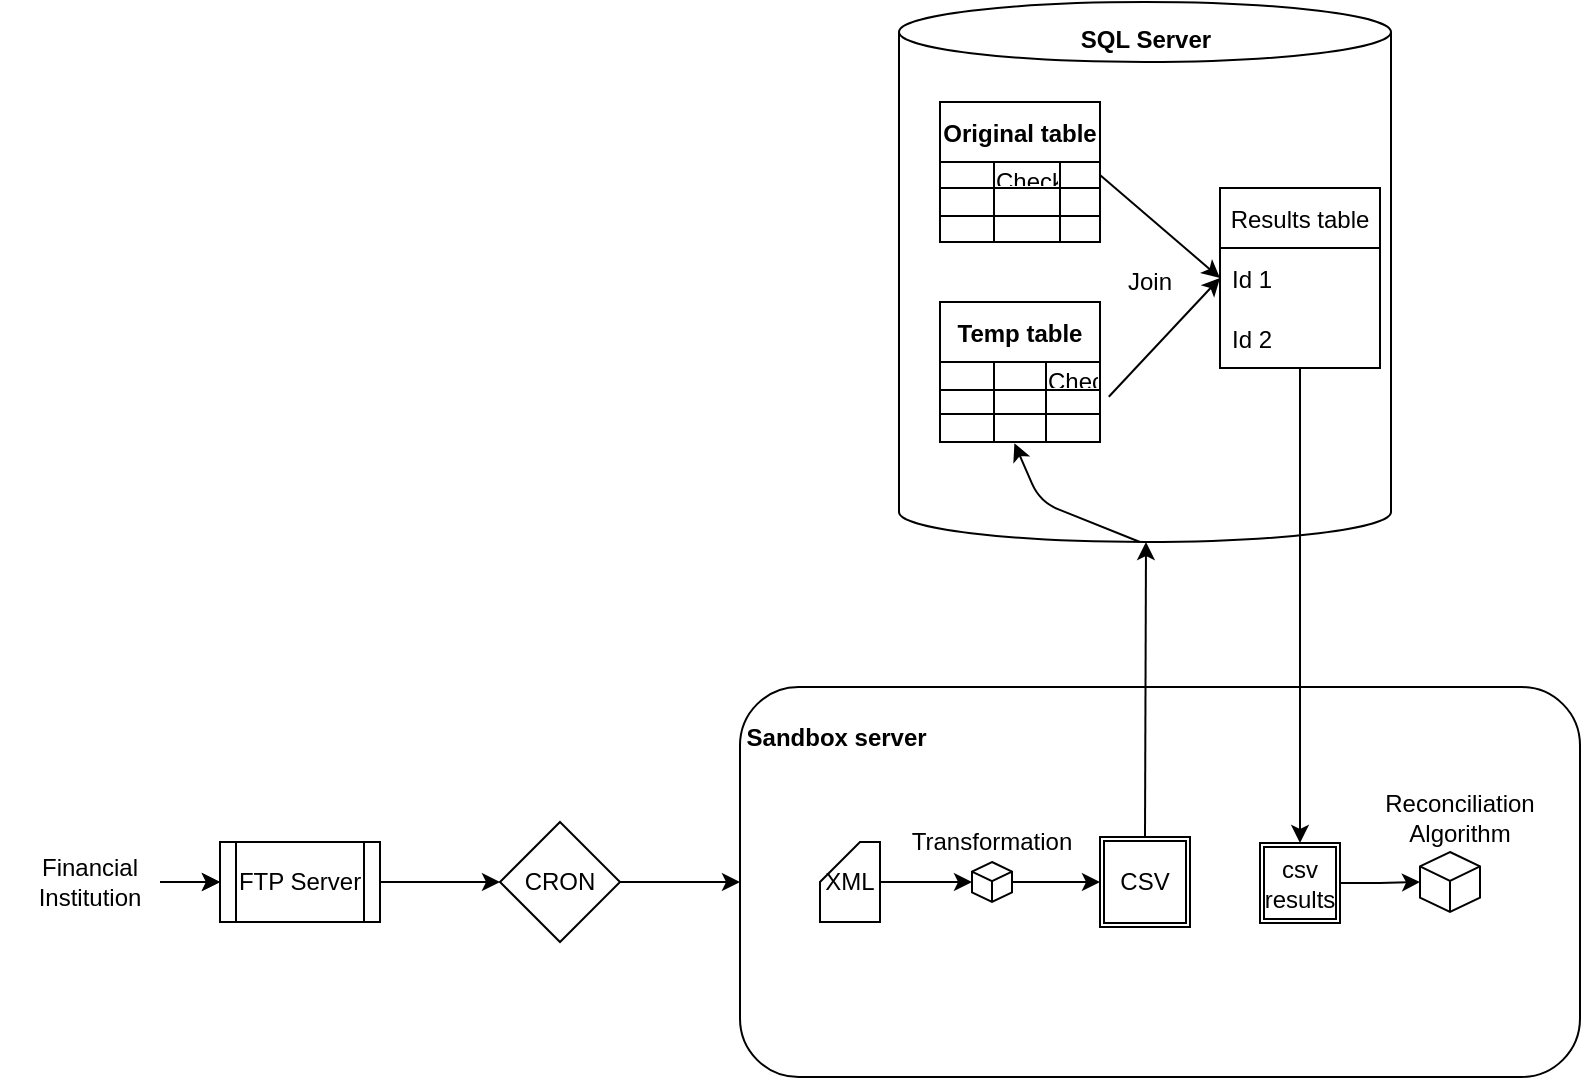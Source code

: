 <mxfile version="15.3.2" type="device" pages="3"><diagram id="Z31P4DlpxBAD50P54m2d" name="Page-1"><mxGraphModel dx="1826" dy="1844" grid="1" gridSize="10" guides="1" tooltips="1" connect="1" arrows="1" fold="1" page="1" pageScale="1" pageWidth="850" pageHeight="1100" math="0" shadow="0"><root><mxCell id="0"/><mxCell id="1" parent="0"/><mxCell id="SSGmIKc_7wpa1ecAcMgP-2" value="CRON" style="rhombus;whiteSpace=wrap;html=1;" vertex="1" parent="1"><mxGeometry x="300" y="230" width="60" height="60" as="geometry"/></mxCell><mxCell id="SSGmIKc_7wpa1ecAcMgP-3" value="" style="endArrow=classic;html=1;entryX=0;entryY=0.5;entryDx=0;entryDy=0;" edge="1" parent="1" target="SSGmIKc_7wpa1ecAcMgP-2"><mxGeometry width="50" height="50" relative="1" as="geometry"><mxPoint x="220" y="260" as="sourcePoint"/><mxPoint x="270" y="210" as="targetPoint"/></mxGeometry></mxCell><mxCell id="SSGmIKc_7wpa1ecAcMgP-6" value="" style="edgeStyle=orthogonalEdgeStyle;rounded=0;orthogonalLoop=1;jettySize=auto;html=1;" edge="1" parent="1"><mxGeometry relative="1" as="geometry"><mxPoint x="130" y="260" as="sourcePoint"/><mxPoint x="160" y="260" as="targetPoint"/></mxGeometry></mxCell><mxCell id="SSGmIKc_7wpa1ecAcMgP-11" value="" style="edgeStyle=orthogonalEdgeStyle;rounded=0;orthogonalLoop=1;jettySize=auto;html=1;" edge="1" parent="1" source="SSGmIKc_7wpa1ecAcMgP-8"><mxGeometry relative="1" as="geometry"><mxPoint x="160" y="260" as="targetPoint"/></mxGeometry></mxCell><mxCell id="SSGmIKc_7wpa1ecAcMgP-8" value="Financial Institution" style="text;html=1;strokeColor=none;fillColor=none;align=center;verticalAlign=middle;whiteSpace=wrap;rounded=0;" vertex="1" parent="1"><mxGeometry x="50" y="235" width="90" height="50" as="geometry"/></mxCell><mxCell id="SSGmIKc_7wpa1ecAcMgP-10" value="" style="endArrow=classic;html=1;exitX=1;exitY=0.5;exitDx=0;exitDy=0;" edge="1" parent="1" source="SSGmIKc_7wpa1ecAcMgP-2"><mxGeometry width="50" height="50" relative="1" as="geometry"><mxPoint x="400" y="280" as="sourcePoint"/><mxPoint x="420" y="260" as="targetPoint"/></mxGeometry></mxCell><mxCell id="SSGmIKc_7wpa1ecAcMgP-12" value="FTP Server" style="shape=process;whiteSpace=wrap;html=1;backgroundOutline=1;" vertex="1" parent="1"><mxGeometry x="160" y="240" width="80" height="40" as="geometry"/></mxCell><mxCell id="SSGmIKc_7wpa1ecAcMgP-13" value="&lt;b&gt;Sandbox server&amp;nbsp; &amp;nbsp; &amp;nbsp; &amp;nbsp; &amp;nbsp; &amp;nbsp; &amp;nbsp; &amp;nbsp; &amp;nbsp; &amp;nbsp; &amp;nbsp; &amp;nbsp; &amp;nbsp; &amp;nbsp; &amp;nbsp; &amp;nbsp; &amp;nbsp; &amp;nbsp; &amp;nbsp; &amp;nbsp; &amp;nbsp; &amp;nbsp; &amp;nbsp; &amp;nbsp; &amp;nbsp; &amp;nbsp; &amp;nbsp; &amp;nbsp; &amp;nbsp; &amp;nbsp; &amp;nbsp; &amp;nbsp; &amp;nbsp; &amp;nbsp; &amp;nbsp; &amp;nbsp; &amp;nbsp; &amp;nbsp; &amp;nbsp; &amp;nbsp; &amp;nbsp; &amp;nbsp; &amp;nbsp; &amp;nbsp; &amp;nbsp; &amp;nbsp; &amp;nbsp; &amp;nbsp; &amp;nbsp; &amp;nbsp; &amp;nbsp;&lt;br&gt;&lt;/b&gt;&lt;br&gt;&lt;br&gt;&lt;br&gt;&lt;br&gt;&lt;br&gt;&lt;br&gt;&lt;br&gt;&lt;br&gt;&lt;br&gt;" style="rounded=1;whiteSpace=wrap;html=1;" vertex="1" parent="1"><mxGeometry x="420" y="162.5" width="420" height="195" as="geometry"/></mxCell><mxCell id="SSGmIKc_7wpa1ecAcMgP-20" value="" style="edgeStyle=orthogonalEdgeStyle;rounded=0;orthogonalLoop=1;jettySize=auto;html=1;" edge="1" parent="1" source="SSGmIKc_7wpa1ecAcMgP-17" target="SSGmIKc_7wpa1ecAcMgP-19"><mxGeometry relative="1" as="geometry"/></mxCell><mxCell id="SSGmIKc_7wpa1ecAcMgP-17" value="XML" style="shape=card;whiteSpace=wrap;html=1;size=20;" vertex="1" parent="1"><mxGeometry x="460" y="240" width="30" height="40" as="geometry"/></mxCell><mxCell id="SSGmIKc_7wpa1ecAcMgP-24" value="" style="edgeStyle=orthogonalEdgeStyle;rounded=0;orthogonalLoop=1;jettySize=auto;html=1;" edge="1" parent="1" source="SSGmIKc_7wpa1ecAcMgP-19" target="SSGmIKc_7wpa1ecAcMgP-23"><mxGeometry relative="1" as="geometry"/></mxCell><mxCell id="SSGmIKc_7wpa1ecAcMgP-19" value="" style="html=1;whiteSpace=wrap;shape=isoCube2;backgroundOutline=1;isoAngle=15;" vertex="1" parent="1"><mxGeometry x="536" y="250" width="20" height="20" as="geometry"/></mxCell><mxCell id="SSGmIKc_7wpa1ecAcMgP-23" value="CSV" style="shape=ext;double=1;whiteSpace=wrap;html=1;aspect=fixed;" vertex="1" parent="1"><mxGeometry x="600" y="237.5" width="45" height="45" as="geometry"/></mxCell><mxCell id="SSGmIKc_7wpa1ecAcMgP-25" value="&lt;b&gt;SQL Server&lt;br&gt;&lt;/b&gt;&lt;br&gt;&lt;br&gt;&lt;br&gt;&lt;br&gt;&lt;br&gt;&lt;br&gt;&lt;br&gt;&lt;br&gt;&lt;br&gt;&lt;br&gt;&lt;br&gt;&lt;br&gt;&lt;br&gt;&lt;br&gt;&lt;br&gt;&lt;br&gt;&lt;br&gt;&lt;br&gt;" style="shape=cylinder3;whiteSpace=wrap;html=1;boundedLbl=1;backgroundOutline=1;size=15;" vertex="1" parent="1"><mxGeometry x="499.5" y="-180" width="246" height="270" as="geometry"/></mxCell><mxCell id="SSGmIKc_7wpa1ecAcMgP-27" value="" style="endArrow=classic;html=1;exitX=0.5;exitY=0;exitDx=0;exitDy=0;" edge="1" parent="1" source="SSGmIKc_7wpa1ecAcMgP-23"><mxGeometry width="50" height="50" relative="1" as="geometry"><mxPoint x="600" y="140" as="sourcePoint"/><mxPoint x="623" y="90" as="targetPoint"/></mxGeometry></mxCell><mxCell id="SSGmIKc_7wpa1ecAcMgP-28" value="Original table" style="shape=table;startSize=30;container=1;collapsible=0;childLayout=tableLayout;fontStyle=1;align=center;pointerEvents=1;" vertex="1" parent="1"><mxGeometry x="520" y="-130" width="80" height="70" as="geometry"/></mxCell><mxCell id="SSGmIKc_7wpa1ecAcMgP-29" value="" style="shape=partialRectangle;html=1;whiteSpace=wrap;collapsible=0;dropTarget=0;pointerEvents=0;fillColor=none;top=0;left=0;bottom=0;right=0;points=[[0,0.5],[1,0.5]];portConstraint=eastwest;" vertex="1" parent="SSGmIKc_7wpa1ecAcMgP-28"><mxGeometry y="30" width="80" height="13" as="geometry"/></mxCell><mxCell id="SSGmIKc_7wpa1ecAcMgP-30" value="" style="shape=partialRectangle;html=1;whiteSpace=wrap;connectable=0;fillColor=none;top=0;left=0;bottom=0;right=0;overflow=hidden;pointerEvents=1;" vertex="1" parent="SSGmIKc_7wpa1ecAcMgP-29"><mxGeometry width="27" height="13" as="geometry"><mxRectangle width="27" height="13" as="alternateBounds"/></mxGeometry></mxCell><mxCell id="SSGmIKc_7wpa1ecAcMgP-31" value="Checksum" style="shape=partialRectangle;html=1;whiteSpace=wrap;connectable=0;fillColor=none;top=0;left=0;bottom=0;right=0;overflow=hidden;pointerEvents=1;" vertex="1" parent="SSGmIKc_7wpa1ecAcMgP-29"><mxGeometry x="27" width="33" height="13" as="geometry"><mxRectangle width="33" height="13" as="alternateBounds"/></mxGeometry></mxCell><mxCell id="SSGmIKc_7wpa1ecAcMgP-32" value="&#10;&#10;&lt;span style=&quot;color: rgb(0, 0, 0); font-family: helvetica; font-size: 12px; font-style: normal; font-weight: 400; letter-spacing: normal; text-align: center; text-indent: 0px; text-transform: none; word-spacing: 0px; background-color: rgb(248, 249, 250); display: inline; float: none;&quot;&gt;Checksum&lt;/span&gt;&#10;&#10;" style="shape=partialRectangle;html=1;whiteSpace=wrap;connectable=0;fillColor=none;top=0;left=0;bottom=0;right=0;overflow=hidden;pointerEvents=1;" vertex="1" parent="SSGmIKc_7wpa1ecAcMgP-29"><mxGeometry x="60" width="20" height="13" as="geometry"><mxRectangle width="20" height="13" as="alternateBounds"/></mxGeometry></mxCell><mxCell id="SSGmIKc_7wpa1ecAcMgP-33" value="" style="shape=partialRectangle;html=1;whiteSpace=wrap;collapsible=0;dropTarget=0;pointerEvents=0;fillColor=none;top=0;left=0;bottom=0;right=0;points=[[0,0.5],[1,0.5]];portConstraint=eastwest;" vertex="1" parent="SSGmIKc_7wpa1ecAcMgP-28"><mxGeometry y="43" width="80" height="14" as="geometry"/></mxCell><mxCell id="SSGmIKc_7wpa1ecAcMgP-34" value="" style="shape=partialRectangle;html=1;whiteSpace=wrap;connectable=0;fillColor=none;top=0;left=0;bottom=0;right=0;overflow=hidden;pointerEvents=1;" vertex="1" parent="SSGmIKc_7wpa1ecAcMgP-33"><mxGeometry width="27" height="14" as="geometry"><mxRectangle width="27" height="14" as="alternateBounds"/></mxGeometry></mxCell><mxCell id="SSGmIKc_7wpa1ecAcMgP-35" value="" style="shape=partialRectangle;html=1;whiteSpace=wrap;connectable=0;fillColor=none;top=0;left=0;bottom=0;right=0;overflow=hidden;pointerEvents=1;" vertex="1" parent="SSGmIKc_7wpa1ecAcMgP-33"><mxGeometry x="27" width="33" height="14" as="geometry"><mxRectangle width="33" height="14" as="alternateBounds"/></mxGeometry></mxCell><mxCell id="SSGmIKc_7wpa1ecAcMgP-36" value="" style="shape=partialRectangle;html=1;whiteSpace=wrap;connectable=0;fillColor=none;top=0;left=0;bottom=0;right=0;overflow=hidden;pointerEvents=1;" vertex="1" parent="SSGmIKc_7wpa1ecAcMgP-33"><mxGeometry x="60" width="20" height="14" as="geometry"><mxRectangle width="20" height="14" as="alternateBounds"/></mxGeometry></mxCell><mxCell id="SSGmIKc_7wpa1ecAcMgP-37" value="" style="shape=partialRectangle;html=1;whiteSpace=wrap;collapsible=0;dropTarget=0;pointerEvents=0;fillColor=none;top=0;left=0;bottom=0;right=0;points=[[0,0.5],[1,0.5]];portConstraint=eastwest;" vertex="1" parent="SSGmIKc_7wpa1ecAcMgP-28"><mxGeometry y="57" width="80" height="13" as="geometry"/></mxCell><mxCell id="SSGmIKc_7wpa1ecAcMgP-38" value="" style="shape=partialRectangle;html=1;whiteSpace=wrap;connectable=0;fillColor=none;top=0;left=0;bottom=0;right=0;overflow=hidden;pointerEvents=1;" vertex="1" parent="SSGmIKc_7wpa1ecAcMgP-37"><mxGeometry width="27" height="13" as="geometry"><mxRectangle width="27" height="13" as="alternateBounds"/></mxGeometry></mxCell><mxCell id="SSGmIKc_7wpa1ecAcMgP-39" value="" style="shape=partialRectangle;html=1;whiteSpace=wrap;connectable=0;fillColor=none;top=0;left=0;bottom=0;right=0;overflow=hidden;pointerEvents=1;" vertex="1" parent="SSGmIKc_7wpa1ecAcMgP-37"><mxGeometry x="27" width="33" height="13" as="geometry"><mxRectangle width="33" height="13" as="alternateBounds"/></mxGeometry></mxCell><mxCell id="SSGmIKc_7wpa1ecAcMgP-40" value="" style="shape=partialRectangle;html=1;whiteSpace=wrap;connectable=0;fillColor=none;top=0;left=0;bottom=0;right=0;overflow=hidden;pointerEvents=1;" vertex="1" parent="SSGmIKc_7wpa1ecAcMgP-37"><mxGeometry x="60" width="20" height="13" as="geometry"><mxRectangle width="20" height="13" as="alternateBounds"/></mxGeometry></mxCell><mxCell id="SSGmIKc_7wpa1ecAcMgP-41" value="Temp table" style="shape=table;startSize=30;container=1;collapsible=0;childLayout=tableLayout;fontStyle=1;align=center;pointerEvents=1;" vertex="1" parent="1"><mxGeometry x="520" y="-30" width="80" height="70" as="geometry"/></mxCell><mxCell id="SSGmIKc_7wpa1ecAcMgP-42" value="" style="shape=partialRectangle;html=1;whiteSpace=wrap;collapsible=0;dropTarget=0;pointerEvents=0;fillColor=none;top=0;left=0;bottom=0;right=0;points=[[0,0.5],[1,0.5]];portConstraint=eastwest;" vertex="1" parent="SSGmIKc_7wpa1ecAcMgP-41"><mxGeometry y="30" width="80" height="14" as="geometry"/></mxCell><mxCell id="SSGmIKc_7wpa1ecAcMgP-43" value="" style="shape=partialRectangle;html=1;whiteSpace=wrap;connectable=0;fillColor=none;top=0;left=0;bottom=0;right=0;overflow=hidden;pointerEvents=1;" vertex="1" parent="SSGmIKc_7wpa1ecAcMgP-42"><mxGeometry width="27" height="14" as="geometry"><mxRectangle width="27" height="14" as="alternateBounds"/></mxGeometry></mxCell><mxCell id="SSGmIKc_7wpa1ecAcMgP-44" value="" style="shape=partialRectangle;html=1;whiteSpace=wrap;connectable=0;fillColor=none;top=0;left=0;bottom=0;right=0;overflow=hidden;pointerEvents=1;" vertex="1" parent="SSGmIKc_7wpa1ecAcMgP-42"><mxGeometry x="27" width="26" height="14" as="geometry"><mxRectangle width="26" height="14" as="alternateBounds"/></mxGeometry></mxCell><mxCell id="SSGmIKc_7wpa1ecAcMgP-45" value="&lt;span&gt;Checksum&lt;/span&gt;" style="shape=partialRectangle;html=1;whiteSpace=wrap;connectable=0;fillColor=none;top=0;left=0;bottom=0;right=0;overflow=hidden;pointerEvents=1;" vertex="1" parent="SSGmIKc_7wpa1ecAcMgP-42"><mxGeometry x="53" width="27" height="14" as="geometry"><mxRectangle width="27" height="14" as="alternateBounds"/></mxGeometry></mxCell><mxCell id="SSGmIKc_7wpa1ecAcMgP-46" value="" style="shape=partialRectangle;html=1;whiteSpace=wrap;collapsible=0;dropTarget=0;pointerEvents=0;fillColor=none;top=0;left=0;bottom=0;right=0;points=[[0,0.5],[1,0.5]];portConstraint=eastwest;" vertex="1" parent="SSGmIKc_7wpa1ecAcMgP-41"><mxGeometry y="44" width="80" height="12" as="geometry"/></mxCell><mxCell id="SSGmIKc_7wpa1ecAcMgP-47" value="" style="shape=partialRectangle;html=1;whiteSpace=wrap;connectable=0;fillColor=none;top=0;left=0;bottom=0;right=0;overflow=hidden;pointerEvents=1;" vertex="1" parent="SSGmIKc_7wpa1ecAcMgP-46"><mxGeometry width="27" height="12" as="geometry"><mxRectangle width="27" height="12" as="alternateBounds"/></mxGeometry></mxCell><mxCell id="SSGmIKc_7wpa1ecAcMgP-48" value="" style="shape=partialRectangle;html=1;whiteSpace=wrap;connectable=0;fillColor=none;top=0;left=0;bottom=0;right=0;overflow=hidden;pointerEvents=1;" vertex="1" parent="SSGmIKc_7wpa1ecAcMgP-46"><mxGeometry x="27" width="26" height="12" as="geometry"><mxRectangle width="26" height="12" as="alternateBounds"/></mxGeometry></mxCell><mxCell id="SSGmIKc_7wpa1ecAcMgP-49" value="" style="shape=partialRectangle;html=1;whiteSpace=wrap;connectable=0;fillColor=none;top=0;left=0;bottom=0;right=0;overflow=hidden;pointerEvents=1;" vertex="1" parent="SSGmIKc_7wpa1ecAcMgP-46"><mxGeometry x="53" width="27" height="12" as="geometry"><mxRectangle width="27" height="12" as="alternateBounds"/></mxGeometry></mxCell><mxCell id="SSGmIKc_7wpa1ecAcMgP-50" value="" style="shape=partialRectangle;html=1;whiteSpace=wrap;collapsible=0;dropTarget=0;pointerEvents=0;fillColor=none;top=0;left=0;bottom=0;right=0;points=[[0,0.5],[1,0.5]];portConstraint=eastwest;" vertex="1" parent="SSGmIKc_7wpa1ecAcMgP-41"><mxGeometry y="56" width="80" height="14" as="geometry"/></mxCell><mxCell id="SSGmIKc_7wpa1ecAcMgP-51" value="" style="shape=partialRectangle;html=1;whiteSpace=wrap;connectable=0;fillColor=none;top=0;left=0;bottom=0;right=0;overflow=hidden;pointerEvents=1;" vertex="1" parent="SSGmIKc_7wpa1ecAcMgP-50"><mxGeometry width="27" height="14" as="geometry"><mxRectangle width="27" height="14" as="alternateBounds"/></mxGeometry></mxCell><mxCell id="SSGmIKc_7wpa1ecAcMgP-52" value="" style="shape=partialRectangle;html=1;whiteSpace=wrap;connectable=0;fillColor=none;top=0;left=0;bottom=0;right=0;overflow=hidden;pointerEvents=1;" vertex="1" parent="SSGmIKc_7wpa1ecAcMgP-50"><mxGeometry x="27" width="26" height="14" as="geometry"><mxRectangle width="26" height="14" as="alternateBounds"/></mxGeometry></mxCell><mxCell id="SSGmIKc_7wpa1ecAcMgP-53" value="" style="shape=partialRectangle;html=1;whiteSpace=wrap;connectable=0;fillColor=none;top=0;left=0;bottom=0;right=0;overflow=hidden;pointerEvents=1;" vertex="1" parent="SSGmIKc_7wpa1ecAcMgP-50"><mxGeometry x="53" width="27" height="14" as="geometry"><mxRectangle width="27" height="14" as="alternateBounds"/></mxGeometry></mxCell><mxCell id="SSGmIKc_7wpa1ecAcMgP-54" value="" style="endArrow=classic;html=1;entryX=0.465;entryY=1.043;entryDx=0;entryDy=0;entryPerimeter=0;" edge="1" parent="1" target="SSGmIKc_7wpa1ecAcMgP-50"><mxGeometry width="50" height="50" relative="1" as="geometry"><mxPoint x="620" y="90" as="sourcePoint"/><mxPoint x="600" y="30" as="targetPoint"/><Array as="points"><mxPoint x="570" y="70"/></Array></mxGeometry></mxCell><mxCell id="SSGmIKc_7wpa1ecAcMgP-55" value="Results table" style="swimlane;fontStyle=0;childLayout=stackLayout;horizontal=1;startSize=30;horizontalStack=0;resizeParent=1;resizeParentMax=0;resizeLast=0;collapsible=1;marginBottom=0;" vertex="1" parent="1"><mxGeometry x="660" y="-87" width="80" height="90" as="geometry"/></mxCell><mxCell id="SSGmIKc_7wpa1ecAcMgP-56" value="Id 1" style="text;strokeColor=none;fillColor=none;align=left;verticalAlign=middle;spacingLeft=4;spacingRight=4;overflow=hidden;points=[[0,0.5],[1,0.5]];portConstraint=eastwest;rotatable=0;" vertex="1" parent="SSGmIKc_7wpa1ecAcMgP-55"><mxGeometry y="30" width="80" height="30" as="geometry"/></mxCell><mxCell id="SSGmIKc_7wpa1ecAcMgP-57" value="Id 2" style="text;strokeColor=none;fillColor=none;align=left;verticalAlign=middle;spacingLeft=4;spacingRight=4;overflow=hidden;points=[[0,0.5],[1,0.5]];portConstraint=eastwest;rotatable=0;" vertex="1" parent="SSGmIKc_7wpa1ecAcMgP-55"><mxGeometry y="60" width="80" height="30" as="geometry"/></mxCell><mxCell id="SSGmIKc_7wpa1ecAcMgP-59" value="" style="endArrow=classic;html=1;exitX=1;exitY=0.5;exitDx=0;exitDy=0;entryX=0;entryY=0.5;entryDx=0;entryDy=0;" edge="1" parent="1" source="SSGmIKc_7wpa1ecAcMgP-29" target="SSGmIKc_7wpa1ecAcMgP-56"><mxGeometry width="50" height="50" relative="1" as="geometry"><mxPoint x="590" y="-60" as="sourcePoint"/><mxPoint x="640" y="-110" as="targetPoint"/></mxGeometry></mxCell><mxCell id="SSGmIKc_7wpa1ecAcMgP-60" value="" style="endArrow=classic;html=1;exitX=1.055;exitY=1.243;exitDx=0;exitDy=0;exitPerimeter=0;entryX=0;entryY=0.5;entryDx=0;entryDy=0;" edge="1" parent="1" source="SSGmIKc_7wpa1ecAcMgP-42" target="SSGmIKc_7wpa1ecAcMgP-56"><mxGeometry width="50" height="50" relative="1" as="geometry"><mxPoint x="610" y="30" as="sourcePoint"/><mxPoint x="660" y="-20" as="targetPoint"/></mxGeometry></mxCell><mxCell id="SSGmIKc_7wpa1ecAcMgP-61" value="Join" style="text;html=1;strokeColor=none;fillColor=none;align=center;verticalAlign=middle;whiteSpace=wrap;rounded=0;" vertex="1" parent="1"><mxGeometry x="605" y="-50" width="40" height="20" as="geometry"/></mxCell><mxCell id="SSGmIKc_7wpa1ecAcMgP-62" value="" style="endArrow=classic;html=1;entryX=0.5;entryY=0;entryDx=0;entryDy=0;exitX=0.5;exitY=1;exitDx=0;exitDy=0;" edge="1" parent="1" source="SSGmIKc_7wpa1ecAcMgP-55" target="SSGmIKc_7wpa1ecAcMgP-63"><mxGeometry width="50" height="50" relative="1" as="geometry"><mxPoint x="710" as="sourcePoint"/><mxPoint x="720" y="270" as="targetPoint"/></mxGeometry></mxCell><mxCell id="SSGmIKc_7wpa1ecAcMgP-66" value="" style="edgeStyle=orthogonalEdgeStyle;rounded=0;orthogonalLoop=1;jettySize=auto;html=1;" edge="1" parent="1" source="SSGmIKc_7wpa1ecAcMgP-63" target="SSGmIKc_7wpa1ecAcMgP-65"><mxGeometry relative="1" as="geometry"/></mxCell><mxCell id="SSGmIKc_7wpa1ecAcMgP-63" value="csv results" style="shape=ext;double=1;whiteSpace=wrap;html=1;aspect=fixed;" vertex="1" parent="1"><mxGeometry x="680" y="240.5" width="40" height="40" as="geometry"/></mxCell><mxCell id="SSGmIKc_7wpa1ecAcMgP-64" value="Transformation" style="text;html=1;strokeColor=none;fillColor=none;align=center;verticalAlign=middle;whiteSpace=wrap;rounded=0;" vertex="1" parent="1"><mxGeometry x="526" y="230" width="40" height="20" as="geometry"/></mxCell><mxCell id="SSGmIKc_7wpa1ecAcMgP-65" value="" style="html=1;whiteSpace=wrap;shape=isoCube2;backgroundOutline=1;isoAngle=15;" vertex="1" parent="1"><mxGeometry x="760" y="245" width="30" height="30" as="geometry"/></mxCell><mxCell id="SSGmIKc_7wpa1ecAcMgP-67" value="Reconciliation Algorithm" style="text;html=1;strokeColor=none;fillColor=none;align=center;verticalAlign=middle;whiteSpace=wrap;rounded=0;" vertex="1" parent="1"><mxGeometry x="760" y="218" width="40" height="20" as="geometry"/></mxCell></root></mxGraphModel></diagram><diagram id="1X4IRRA4fHMW311iFcIN" name="Page-2"><mxGraphModel dx="1826" dy="1927" grid="1" gridSize="10" guides="1" tooltips="1" connect="1" arrows="1" fold="1" page="1" pageScale="1" pageWidth="850" pageHeight="1100" math="0" shadow="0"><root><mxCell id="nhs4KiJxDmFN3AU8bmGX-0"/><mxCell id="nhs4KiJxDmFN3AU8bmGX-1" parent="nhs4KiJxDmFN3AU8bmGX-0"/><mxCell id="nhs4KiJxDmFN3AU8bmGX-2" value="CRON" style="rhombus;whiteSpace=wrap;html=1;" vertex="1" parent="nhs4KiJxDmFN3AU8bmGX-1"><mxGeometry x="440" y="160.5" width="60" height="60" as="geometry"/></mxCell><mxCell id="nhs4KiJxDmFN3AU8bmGX-3" value="" style="endArrow=classic;html=1;entryX=0;entryY=0.5;entryDx=0;entryDy=0;" edge="1" parent="nhs4KiJxDmFN3AU8bmGX-1" target="nhs4KiJxDmFN3AU8bmGX-2"><mxGeometry width="50" height="50" relative="1" as="geometry"><mxPoint x="360.0" y="190.5" as="sourcePoint"/><mxPoint x="410" y="140.5" as="targetPoint"/></mxGeometry></mxCell><mxCell id="nhs4KiJxDmFN3AU8bmGX-4" value="" style="edgeStyle=orthogonalEdgeStyle;rounded=0;orthogonalLoop=1;jettySize=auto;html=1;" edge="1" parent="nhs4KiJxDmFN3AU8bmGX-1"><mxGeometry relative="1" as="geometry"><mxPoint x="270.0" y="190.5" as="sourcePoint"/><mxPoint x="300.0" y="190.5" as="targetPoint"/></mxGeometry></mxCell><mxCell id="nhs4KiJxDmFN3AU8bmGX-5" value="" style="edgeStyle=orthogonalEdgeStyle;rounded=0;orthogonalLoop=1;jettySize=auto;html=1;" edge="1" parent="nhs4KiJxDmFN3AU8bmGX-1" source="nhs4KiJxDmFN3AU8bmGX-6"><mxGeometry relative="1" as="geometry"><mxPoint x="300.0" y="190.5" as="targetPoint"/></mxGeometry></mxCell><mxCell id="nhs4KiJxDmFN3AU8bmGX-6" value="Financial Institution" style="text;html=1;strokeColor=none;fillColor=none;align=center;verticalAlign=middle;whiteSpace=wrap;rounded=0;" vertex="1" parent="nhs4KiJxDmFN3AU8bmGX-1"><mxGeometry x="190" y="165.5" width="90" height="50" as="geometry"/></mxCell><mxCell id="nhs4KiJxDmFN3AU8bmGX-7" value="" style="endArrow=classic;html=1;exitX=1;exitY=0.5;exitDx=0;exitDy=0;" edge="1" parent="nhs4KiJxDmFN3AU8bmGX-1" source="nhs4KiJxDmFN3AU8bmGX-2"><mxGeometry width="50" height="50" relative="1" as="geometry"><mxPoint x="540" y="210.5" as="sourcePoint"/><mxPoint x="560" y="190.5" as="targetPoint"/></mxGeometry></mxCell><mxCell id="nhs4KiJxDmFN3AU8bmGX-8" value="FTP Server" style="shape=process;whiteSpace=wrap;html=1;backgroundOutline=1;" vertex="1" parent="nhs4KiJxDmFN3AU8bmGX-1"><mxGeometry x="300" y="170.5" width="80" height="40" as="geometry"/></mxCell><mxCell id="N_jKCO5lf0Zq6Qo7wAn7-30" value="" style="edgeStyle=orthogonalEdgeStyle;rounded=0;orthogonalLoop=1;jettySize=auto;html=1;" edge="1" parent="nhs4KiJxDmFN3AU8bmGX-1" source="nhs4KiJxDmFN3AU8bmGX-9" target="nhs4KiJxDmFN3AU8bmGX-15"><mxGeometry relative="1" as="geometry"/></mxCell><mxCell id="nhs4KiJxDmFN3AU8bmGX-9" value="&lt;b&gt;Sandbox server&amp;nbsp; &amp;nbsp; &amp;nbsp; &amp;nbsp; &amp;nbsp; &amp;nbsp; &amp;nbsp; &amp;nbsp; &amp;nbsp; &amp;nbsp; &amp;nbsp; &amp;nbsp; &amp;nbsp; &amp;nbsp; &amp;nbsp; &amp;nbsp; &amp;nbsp; &amp;nbsp; &amp;nbsp; &amp;nbsp; &amp;nbsp; &amp;nbsp; &amp;nbsp; &amp;nbsp; &amp;nbsp; &amp;nbsp; &amp;nbsp; &amp;nbsp; &amp;nbsp; &amp;nbsp; &amp;nbsp; &amp;nbsp; &amp;nbsp; &amp;nbsp; &amp;nbsp; &amp;nbsp; &amp;nbsp; &amp;nbsp; &amp;nbsp; &amp;nbsp; &amp;nbsp; &amp;nbsp; &amp;nbsp; &amp;nbsp; &amp;nbsp; &amp;nbsp; &amp;nbsp; &amp;nbsp; &amp;nbsp; &amp;nbsp; &amp;nbsp;&lt;br&gt;&lt;/b&gt;&lt;br&gt;&lt;br&gt;&lt;br&gt;&lt;br&gt;&lt;br&gt;&lt;br&gt;&lt;br&gt;&lt;br&gt;&lt;br&gt;" style="rounded=1;whiteSpace=wrap;html=1;" vertex="1" parent="nhs4KiJxDmFN3AU8bmGX-1"><mxGeometry x="560" y="93" width="650" height="177" as="geometry"/></mxCell><mxCell id="nhs4KiJxDmFN3AU8bmGX-10" value="" style="edgeStyle=orthogonalEdgeStyle;rounded=0;orthogonalLoop=1;jettySize=auto;html=1;" edge="1" parent="nhs4KiJxDmFN3AU8bmGX-1" source="nhs4KiJxDmFN3AU8bmGX-11" target="nhs4KiJxDmFN3AU8bmGX-13"><mxGeometry relative="1" as="geometry"/></mxCell><mxCell id="nhs4KiJxDmFN3AU8bmGX-11" value="XML" style="shape=card;whiteSpace=wrap;html=1;size=20;" vertex="1" parent="nhs4KiJxDmFN3AU8bmGX-1"><mxGeometry x="600" y="170.5" width="30" height="40" as="geometry"/></mxCell><mxCell id="nhs4KiJxDmFN3AU8bmGX-12" value="" style="edgeStyle=orthogonalEdgeStyle;rounded=0;orthogonalLoop=1;jettySize=auto;html=1;" edge="1" parent="nhs4KiJxDmFN3AU8bmGX-1" source="nhs4KiJxDmFN3AU8bmGX-13" target="nhs4KiJxDmFN3AU8bmGX-14"><mxGeometry relative="1" as="geometry"/></mxCell><mxCell id="nhs4KiJxDmFN3AU8bmGX-13" value="" style="html=1;whiteSpace=wrap;shape=isoCube2;backgroundOutline=1;isoAngle=15;" vertex="1" parent="nhs4KiJxDmFN3AU8bmGX-1"><mxGeometry x="676" y="180.5" width="20" height="20" as="geometry"/></mxCell><mxCell id="nhs4KiJxDmFN3AU8bmGX-14" value="CSV" style="shape=ext;double=1;whiteSpace=wrap;html=1;aspect=fixed;" vertex="1" parent="nhs4KiJxDmFN3AU8bmGX-1"><mxGeometry x="740" y="168" width="45" height="45" as="geometry"/></mxCell><mxCell id="nhs4KiJxDmFN3AU8bmGX-15" value="&lt;b&gt;SQL Server&lt;br&gt;&lt;/b&gt;&lt;br&gt;&lt;br&gt;&lt;br&gt;&lt;br&gt;&lt;br&gt;&lt;br&gt;&lt;br&gt;&lt;br&gt;&lt;br&gt;&lt;br&gt;&lt;br&gt;&lt;br&gt;&lt;br&gt;&lt;br&gt;&lt;br&gt;&lt;br&gt;&lt;br&gt;&lt;br&gt;" style="shape=cylinder3;whiteSpace=wrap;html=1;boundedLbl=1;backgroundOutline=1;size=15;" vertex="1" parent="nhs4KiJxDmFN3AU8bmGX-1"><mxGeometry x="1240" y="73" width="161" height="197" as="geometry"/></mxCell><mxCell id="nhs4KiJxDmFN3AU8bmGX-51" value="" style="edgeStyle=orthogonalEdgeStyle;rounded=0;orthogonalLoop=1;jettySize=auto;html=1;" edge="1" parent="nhs4KiJxDmFN3AU8bmGX-1" source="nhs4KiJxDmFN3AU8bmGX-52" target="nhs4KiJxDmFN3AU8bmGX-54"><mxGeometry relative="1" as="geometry"/></mxCell><mxCell id="nhs4KiJxDmFN3AU8bmGX-52" value="csv results" style="shape=ext;double=1;whiteSpace=wrap;html=1;aspect=fixed;" vertex="1" parent="nhs4KiJxDmFN3AU8bmGX-1"><mxGeometry x="980" y="161.5" width="40" height="40" as="geometry"/></mxCell><mxCell id="nhs4KiJxDmFN3AU8bmGX-53" value="Transformation" style="text;html=1;strokeColor=none;fillColor=none;align=center;verticalAlign=middle;whiteSpace=wrap;rounded=0;" vertex="1" parent="nhs4KiJxDmFN3AU8bmGX-1"><mxGeometry x="666" y="160.5" width="40" height="20" as="geometry"/></mxCell><mxCell id="nhs4KiJxDmFN3AU8bmGX-54" value="" style="html=1;whiteSpace=wrap;shape=isoCube2;backgroundOutline=1;isoAngle=15;" vertex="1" parent="nhs4KiJxDmFN3AU8bmGX-1"><mxGeometry x="1090" y="166.5" width="30" height="30" as="geometry"/></mxCell><mxCell id="nhs4KiJxDmFN3AU8bmGX-55" value="Reconciliation Algorithm" style="text;html=1;strokeColor=none;fillColor=none;align=center;verticalAlign=middle;whiteSpace=wrap;rounded=0;" vertex="1" parent="nhs4KiJxDmFN3AU8bmGX-1"><mxGeometry x="1085" y="141.5" width="40" height="20" as="geometry"/></mxCell><mxCell id="nhs4KiJxDmFN3AU8bmGX-57" value="&lt;b&gt;Spark Cluster&lt;br&gt;&lt;br&gt;&lt;br&gt;&lt;br&gt;&lt;br&gt;&lt;br&gt;&lt;br&gt;&lt;/b&gt;&lt;span style=&quot;color: rgba(0 , 0 , 0 , 0) ; font-family: monospace ; font-size: 0px&quot;&gt;%3CmxGraphModel%3E%3Croot%3E%3CmxCell%20id%3D%220%22%2F%3E%3CmxCell%20id%3D%221%22%20parent%3D%220%22%2F%3E%3CmxCell%20id%3D%222%22%20value%3D%22Original%20table%22%20style%3D%22shape%3Dtable%3BstartSize%3D30%3Bcontainer%3D1%3Bcollapsible%3D0%3BchildLayout%3DtableLayout%3BfontStyle%3D1%3Balign%3Dcenter%3BpointerEvents%3D1%3B%22%20vertex%3D%221%22%20parent%3D%221%22%3E%3CmxGeometry%20x%3D%22320.5%22%20y%3D%22-180%22%20width%3D%2280%22%20height%3D%2270%22%20as%3D%22geometry%22%2F%3E%3C%2FmxCell%3E%3CmxCell%20id%3D%223%22%20value%3D%22%22%20style%3D%22shape%3DpartialRectangle%3Bhtml%3D1%3BwhiteSpace%3Dwrap%3Bcollapsible%3D0%3BdropTarget%3D0%3BpointerEvents%3D0%3BfillColor%3Dnone%3Btop%3D0%3Bleft%3D0%3Bbottom%3D0%3Bright%3D0%3Bpoints%3D%5B%5B0%2C0.5%5D%2C%5B1%2C0.5%5D%5D%3BportConstraint%3Deastwest%3B%22%20vertex%3D%221%22%20parent%3D%222%22%3E%3CmxGeometry%20y%3D%2230%22%20width%3D%2280%22%20height%3D%2213%22%20as%3D%22geometry%22%2F%3E%3C%2FmxCell%3E%3CmxCell%20id%3D%224%22%20value%3D%22%22%20style%3D%22shape%3DpartialRectangle%3Bhtml%3D1%3BwhiteSpace%3Dwrap%3Bconnectable%3D0%3BfillColor%3Dnone%3Btop%3D0%3Bleft%3D0%3Bbottom%3D0%3Bright%3D0%3Boverflow%3Dhidden%3BpointerEvents%3D1%3B%22%20vertex%3D%221%22%20parent%3D%223%22%3E%3CmxGeometry%20width%3D%2227%22%20height%3D%2213%22%20as%3D%22geometry%22%3E%3CmxRectangle%20width%3D%2227%22%20height%3D%2213%22%20as%3D%22alternateBounds%22%2F%3E%3C%2FmxGeometry%3E%3C%2FmxCell%3E%3CmxCell%20id%3D%225%22%20value%3D%22Checksum%22%20style%3D%22shape%3DpartialRectangle%3Bhtml%3D1%3BwhiteSpace%3Dwrap%3Bconnectable%3D0%3BfillColor%3Dnone%3Btop%3D0%3Bleft%3D0%3Bbottom%3D0%3Bright%3D0%3Boverflow%3Dhidden%3BpointerEvents%3D1%3B%22%20vertex%3D%221%22%20parent%3D%223%22%3E%3CmxGeometry%20x%3D%2227%22%20width%3D%2233%22%20height%3D%2213%22%20as%3D%22geometry%22%3E%3CmxRectangle%20width%3D%2233%22%20height%3D%2213%22%20as%3D%22alternateBounds%22%2F%3E%3C%2FmxGeometry%3E%3C%2FmxCell%3E%3CmxCell%20id%3D%226%22%20value%3D%22%26%2310%3B%26%2310%3B%26lt%3Bspan%20style%3D%26quot%3Bcolor%3A%20rgb(0%2C%200%2C%200)%3B%20font-family%3A%20helvetica%3B%20font-size%3A%2012px%3B%20font-style%3A%20normal%3B%20font-weight%3A%20400%3B%20letter-spacing%3A%20normal%3B%20text-align%3A%20center%3B%20text-indent%3A%200px%3B%20text-transform%3A%20none%3B%20word-spacing%3A%200px%3B%20background-color%3A%20rgb(248%2C%20249%2C%20250)%3B%20display%3A%20inline%3B%20float%3A%20none%3B%26quot%3B%26gt%3BChecksum%26lt%3B%2Fspan%26gt%3B%26%2310%3B%26%2310%3B%22%20style%3D%22shape%3DpartialRectangle%3Bhtml%3D1%3BwhiteSpace%3Dwrap%3Bconnectable%3D0%3BfillColor%3Dnone%3Btop%3D0%3Bleft%3D0%3Bbottom%3D0%3Bright%3D0%3Boverflow%3Dhidden%3BpointerEvents%3D1%3B%22%20vertex%3D%221%22%20parent%3D%223%22%3E%3CmxGeometry%20x%3D%2260%22%20width%3D%2220%22%20height%3D%2213%22%20as%3D%22geometry%22%3E%3CmxRectangle%20width%3D%2220%22%20height%3D%2213%22%20as%3D%22alternateBounds%22%2F%3E%3C%2FmxGeometry%3E%3C%2FmxCell%3E%3CmxCell%20id%3D%227%22%20value%3D%22%22%20style%3D%22shape%3DpartialRectangle%3Bhtml%3D1%3BwhiteSpace%3Dwrap%3Bcollapsible%3D0%3BdropTarget%3D0%3BpointerEvents%3D0%3BfillColor%3Dnone%3Btop%3D0%3Bleft%3D0%3Bbottom%3D0%3Bright%3D0%3Bpoints%3D%5B%5B0%2C0.5%5D%2C%5B1%2C0.5%5D%5D%3BportConstraint%3Deastwest%3B%22%20vertex%3D%221%22%20parent%3D%222%22%3E%3CmxGeometry%20y%3D%2243%22%20width%3D%2280%22%20height%3D%2214%22%20as%3D%22geometry%22%2F%3E%3C%2FmxCell%3E%3CmxCell%20id%3D%228%22%20value%3D%22%22%20style%3D%22shape%3DpartialRectangle%3Bhtml%3D1%3BwhiteSpace%3Dwrap%3Bconnectable%3D0%3BfillColor%3Dnone%3Btop%3D0%3Bleft%3D0%3Bbottom%3D0%3Bright%3D0%3Boverflow%3Dhidden%3BpointerEvents%3D1%3B%22%20vertex%3D%221%22%20parent%3D%227%22%3E%3CmxGeometry%20width%3D%2227%22%20height%3D%2214%22%20as%3D%22geometry%22%3E%3CmxRectangle%20width%3D%2227%22%20height%3D%2214%22%20as%3D%22alternateBounds%22%2F%3E%3C%2FmxGeometry%3E%3C%2FmxCell%3E%3CmxCell%20id%3D%229%22%20value%3D%22%22%20style%3D%22shape%3DpartialRectangle%3Bhtml%3D1%3BwhiteSpace%3Dwrap%3Bconnectable%3D0%3BfillColor%3Dnone%3Btop%3D0%3Bleft%3D0%3Bbottom%3D0%3Bright%3D0%3Boverflow%3Dhidden%3BpointerEvents%3D1%3B%22%20vertex%3D%221%22%20parent%3D%227%22%3E%3CmxGeometry%20x%3D%2227%22%20width%3D%2233%22%20height%3D%2214%22%20as%3D%22geometry%22%3E%3CmxRectangle%20width%3D%2233%22%20height%3D%2214%22%20as%3D%22alternateBounds%22%2F%3E%3C%2FmxGeometry%3E%3C%2FmxCell%3E%3CmxCell%20id%3D%2210%22%20value%3D%22%22%20style%3D%22shape%3DpartialRectangle%3Bhtml%3D1%3BwhiteSpace%3Dwrap%3Bconnectable%3D0%3BfillColor%3Dnone%3Btop%3D0%3Bleft%3D0%3Bbottom%3D0%3Bright%3D0%3Boverflow%3Dhidden%3BpointerEvents%3D1%3B%22%20vertex%3D%221%22%20parent%3D%227%22%3E%3CmxGeometry%20x%3D%2260%22%20width%3D%2220%22%20height%3D%2214%22%20as%3D%22geometry%22%3E%3CmxRectangle%20width%3D%2220%22%20height%3D%2214%22%20as%3D%22alternateBounds%22%2F%3E%3C%2FmxGeometry%3E%3C%2FmxCell%3E%3CmxCell%20id%3D%2211%22%20value%3D%22%22%20style%3D%22shape%3DpartialRectangle%3Bhtml%3D1%3BwhiteSpace%3Dwrap%3Bcollapsible%3D0%3BdropTarget%3D0%3BpointerEvents%3D0%3BfillColor%3Dnone%3Btop%3D0%3Bleft%3D0%3Bbottom%3D0%3Bright%3D0%3Bpoints%3D%5B%5B0%2C0.5%5D%2C%5B1%2C0.5%5D%5D%3BportConstraint%3Deastwest%3B%22%20vertex%3D%221%22%20parent%3D%222%22%3E%3CmxGeometry%20y%3D%2257%22%20width%3D%2280%22%20height%3D%2213%22%20as%3D%22geometry%22%2F%3E%3C%2FmxCell%3E%3CmxCell%20id%3D%2212%22%20value%3D%22%22%20style%3D%22shape%3DpartialRectangle%3Bhtml%3D1%3BwhiteSpace%3Dwrap%3Bconnectable%3D0%3BfillColor%3Dnone%3Btop%3D0%3Bleft%3D0%3Bbottom%3D0%3Bright%3D0%3Boverflow%3Dhidden%3BpointerEvents%3D1%3B%22%20vertex%3D%221%22%20parent%3D%2211%22%3E%3CmxGeometry%20width%3D%2227%22%20height%3D%2213%22%20as%3D%22geometry%22%3E%3CmxRectangle%20width%3D%2227%22%20height%3D%2213%22%20as%3D%22alternateBounds%22%2F%3E%3C%2FmxGeometry%3E%3C%2FmxCell%3E%3CmxCell%20id%3D%2213%22%20value%3D%22%22%20style%3D%22shape%3DpartialRectangle%3Bhtml%3D1%3BwhiteSpace%3Dwrap%3Bconnectable%3D0%3BfillColor%3Dnone%3Btop%3D0%3Bleft%3D0%3Bbottom%3D0%3Bright%3D0%3Boverflow%3Dhidden%3BpointerEvents%3D1%3B%22%20vertex%3D%221%22%20parent%3D%2211%22%3E%3CmxGeometry%20x%3D%2227%22%20width%3D%2233%22%20height%3D%2213%22%20as%3D%22geometry%22%3E%3CmxRectangle%20width%3D%2233%22%20height%3D%2213%22%20as%3D%22alternateBounds%22%2F%3E%3C%2FmxGeometry%3E%3C%2FmxCell%3E%3CmxCell%20id%3D%2214%22%20value%3D%22%22%20style%3D%22shape%3DpartialRectangle%3Bhtml%3D1%3BwhiteSpace%3Dwrap%3Bconnectable%3D0%3BfillColor%3Dnone%3Btop%3D0%3Bleft%3D0%3Bbottom%3D0%3Bright%3D0%3Boverflow%3Dhidden%3BpointerEvents%3D1%3B%22%20vertex%3D%221%22%20parent%3D%2211%22%3E%3CmxGeometry%20x%3D%2260%22%20width%3D%2220%22%20height%3D%2213%22%20as%3D%22geometry%22%3E%3CmxRectangle%20width%3D%2220%22%20height%3D%2213%22%20as%3D%22alternateBounds%22%2F%3E%3C%2FmxGeometry%3E%3C%2FmxCell%3E%3CmxCell%20id%3D%2215%22%20value%3D%22Temp%20table%22%20style%3D%22shape%3Dtable%3BstartSize%3D30%3Bcontainer%3D1%3Bcollapsible%3D0%3BchildLayout%3DtableLayout%3BfontStyle%3D1%3Balign%3Dcenter%3BpointerEvents%3D1%3B%22%20vertex%3D%221%22%20parent%3D%221%22%3E%3CmxGeometry%20x%3D%22320.5%22%20y%3D%22-80%22%20width%3D%2280%22%20height%3D%2270%22%20as%3D%22geometry%22%2F%3E%3C%2FmxCell%3E%3CmxCell%20id%3D%2216%22%20value%3D%22%22%20style%3D%22shape%3DpartialRectangle%3Bhtml%3D1%3BwhiteSpace%3Dwrap%3Bcollapsible%3D0%3BdropTarget%3D0%3BpointerEvents%3D0%3BfillColor%3Dnone%3Btop%3D0%3Bleft%3D0%3Bbottom%3D0%3Bright%3D0%3Bpoints%3D%5B%5B0%2C0.5%5D%2C%5B1%2C0.5%5D%5D%3BportConstraint%3Deastwest%3B%22%20vertex%3D%221%22%20parent%3D%2215%22%3E%3CmxGeometry%20y%3D%2230%22%20width%3D%2280%22%20height%3D%2214%22%20as%3D%22geometry%22%2F%3E%3C%2FmxCell%3E%3CmxCell%20id%3D%2217%22%20value%3D%22%22%20style%3D%22shape%3DpartialRectangle%3Bhtml%3D1%3BwhiteSpace%3Dwrap%3Bconnectable%3D0%3BfillColor%3Dnone%3Btop%3D0%3Bleft%3D0%3Bbottom%3D0%3Bright%3D0%3Boverflow%3Dhidden%3BpointerEvents%3D1%3B%22%20vertex%3D%221%22%20parent%3D%2216%22%3E%3CmxGeometry%20width%3D%2227%22%20height%3D%2214%22%20as%3D%22geometry%22%3E%3CmxRectangle%20width%3D%2227%22%20height%3D%2214%22%20as%3D%22alternateBounds%22%2F%3E%3C%2FmxGeometry%3E%3C%2FmxCell%3E%3CmxCell%20id%3D%2218%22%20value%3D%22%22%20style%3D%22shape%3DpartialRectangle%3Bhtml%3D1%3BwhiteSpace%3Dwrap%3Bconnectable%3D0%3BfillColor%3Dnone%3Btop%3D0%3Bleft%3D0%3Bbottom%3D0%3Bright%3D0%3Boverflow%3Dhidden%3BpointerEvents%3D1%3B%22%20vertex%3D%221%22%20parent%3D%2216%22%3E%3CmxGeometry%20x%3D%2227%22%20width%3D%2226%22%20height%3D%2214%22%20as%3D%22geometry%22%3E%3CmxRectangle%20width%3D%2226%22%20height%3D%2214%22%20as%3D%22alternateBounds%22%2F%3E%3C%2FmxGeometry%3E%3C%2FmxCell%3E%3CmxCell%20id%3D%2219%22%20value%3D%22%26lt%3Bspan%26gt%3BChecksum%26lt%3B%2Fspan%26gt%3B%22%20style%3D%22shape%3DpartialRectangle%3Bhtml%3D1%3BwhiteSpace%3Dwrap%3Bconnectable%3D0%3BfillColor%3Dnone%3Btop%3D0%3Bleft%3D0%3Bbottom%3D0%3Bright%3D0%3Boverflow%3Dhidden%3BpointerEvents%3D1%3B%22%20vertex%3D%221%22%20parent%3D%2216%22%3E%3CmxGeometry%20x%3D%2253%22%20width%3D%2227%22%20height%3D%2214%22%20as%3D%22geometry%22%3E%3CmxRectangle%20width%3D%2227%22%20height%3D%2214%22%20as%3D%22alternateBounds%22%2F%3E%3C%2FmxGeometry%3E%3C%2FmxCell%3E%3CmxCell%20id%3D%2220%22%20value%3D%22%22%20style%3D%22shape%3DpartialRectangle%3Bhtml%3D1%3BwhiteSpace%3Dwrap%3Bcollapsible%3D0%3BdropTarget%3D0%3BpointerEvents%3D0%3BfillColor%3Dnone%3Btop%3D0%3Bleft%3D0%3Bbottom%3D0%3Bright%3D0%3Bpoints%3D%5B%5B0%2C0.5%5D%2C%5B1%2C0.5%5D%5D%3BportConstraint%3Deastwest%3B%22%20vertex%3D%221%22%20parent%3D%2215%22%3E%3CmxGeometry%20y%3D%2244%22%20width%3D%2280%22%20height%3D%2212%22%20as%3D%22geometry%22%2F%3E%3C%2FmxCell%3E%3CmxCell%20id%3D%2221%22%20value%3D%22%22%20style%3D%22shape%3DpartialRectangle%3Bhtml%3D1%3BwhiteSpace%3Dwrap%3Bconnectable%3D0%3BfillColor%3Dnone%3Btop%3D0%3Bleft%3D0%3Bbottom%3D0%3Bright%3D0%3Boverflow%3Dhidden%3BpointerEvents%3D1%3B%22%20vertex%3D%221%22%20parent%3D%2220%22%3E%3CmxGeometry%20width%3D%2227%22%20height%3D%2212%22%20as%3D%22geometry%22%3E%3CmxRectangle%20width%3D%2227%22%20height%3D%2212%22%20as%3D%22alternateBounds%22%2F%3E%3C%2FmxGeometry%3E%3C%2FmxCell%3E%3CmxCell%20id%3D%2222%22%20value%3D%22%22%20style%3D%22shape%3DpartialRectangle%3Bhtml%3D1%3BwhiteSpace%3Dwrap%3Bconnectable%3D0%3BfillColor%3Dnone%3Btop%3D0%3Bleft%3D0%3Bbottom%3D0%3Bright%3D0%3Boverflow%3Dhidden%3BpointerEvents%3D1%3B%22%20vertex%3D%221%22%20parent%3D%2220%22%3E%3CmxGeometry%20x%3D%2227%22%20width%3D%2226%22%20height%3D%2212%22%20as%3D%22geometry%22%3E%3CmxRectangle%20width%3D%2226%22%20height%3D%2212%22%20as%3D%22alternateBounds%22%2F%3E%3C%2FmxGeometry%3E%3C%2FmxCell%3E%3CmxCell%20id%3D%2223%22%20value%3D%22%22%20style%3D%22shape%3DpartialRectangle%3Bhtml%3D1%3BwhiteSpace%3Dwrap%3Bconnectable%3D0%3BfillColor%3Dnone%3Btop%3D0%3Bleft%3D0%3Bbottom%3D0%3Bright%3D0%3Boverflow%3Dhidden%3BpointerEvents%3D1%3B%22%20vertex%3D%221%22%20parent%3D%2220%22%3E%3CmxGeometry%20x%3D%2253%22%20width%3D%2227%22%20height%3D%2212%22%20as%3D%22geometry%22%3E%3CmxRectangle%20width%3D%2227%22%20height%3D%2212%22%20as%3D%22alternateBounds%22%2F%3E%3C%2FmxGeometry%3E%3C%2FmxCell%3E%3CmxCell%20id%3D%2224%22%20value%3D%22%22%20style%3D%22shape%3DpartialRectangle%3Bhtml%3D1%3BwhiteSpace%3Dwrap%3Bcollapsible%3D0%3BdropTarget%3D0%3BpointerEvents%3D0%3BfillColor%3Dnone%3Btop%3D0%3Bleft%3D0%3Bbottom%3D0%3Bright%3D0%3Bpoints%3D%5B%5B0%2C0.5%5D%2C%5B1%2C0.5%5D%5D%3BportConstraint%3Deastwest%3B%22%20vertex%3D%221%22%20parent%3D%2215%22%3E%3CmxGeometry%20y%3D%2256%22%20width%3D%2280%22%20height%3D%2214%22%20as%3D%22geometry%22%2F%3E%3C%2FmxCell%3E%3CmxCell%20id%3D%2225%22%20value%3D%22%22%20style%3D%22shape%3DpartialRectangle%3Bhtml%3D1%3BwhiteSpace%3Dwrap%3Bconnectable%3D0%3BfillColor%3Dnone%3Btop%3D0%3Bleft%3D0%3Bbottom%3D0%3Bright%3D0%3Boverflow%3Dhidden%3BpointerEvents%3D1%3B%22%20vertex%3D%221%22%20parent%3D%2224%22%3E%3CmxGeometry%20width%3D%2227%22%20height%3D%2214%22%20as%3D%22geometry%22%3E%3CmxRectangle%20width%3D%2227%22%20height%3D%2214%22%20as%3D%22alternateBounds%22%2F%3E%3C%2FmxGeometry%3E%3C%2FmxCell%3E%3CmxCell%20id%3D%2226%22%20value%3D%22%22%20style%3D%22shape%3DpartialRectangle%3Bhtml%3D1%3BwhiteSpace%3Dwrap%3Bconnectable%3D0%3BfillColor%3Dnone%3Btop%3D0%3Bleft%3D0%3Bbottom%3D0%3Bright%3D0%3Boverflow%3Dhidden%3BpointerEvents%3D1%3B%22%20vertex%3D%221%22%20parent%3D%2224%22%3E%3CmxGeometry%20x%3D%2227%22%20width%3D%2226%22%20height%3D%2214%22%20as%3D%22geometry%22%3E%3CmxRectangle%20width%3D%2226%22%20height%3D%2214%22%20as%3D%22alternateBounds%22%2F%3E%3C%2FmxGeometry%3E%3C%2FmxCell%3E%3CmxCell%20id%3D%2227%22%20value%3D%22%22%20style%3D%22shape%3DpartialRectangle%3Bhtml%3D1%3BwhiteSpace%3Dwrap%3Bconnectable%3D0%3BfillColor%3Dnone%3Btop%3D0%3Bleft%3D0%3Bbottom%3D0%3Bright%3D0%3Boverflow%3Dhidden%3BpointerEvents%3D1%3B%22%20vertex%3D%221%22%20parent%3D%2224%22%3E%3CmxGeometry%20x%3D%2253%22%20width%3D%2227%22%20height%3D%2214%22%20as%3D%22geometry%22%3E%3CmxRectangle%20width%3D%2227%22%20height%3D%2214%22%20as%3D%22alternateBounds%22%2F%3E%3C%2FmxGeometry%3E%3C%2FmxCell%3E%3CmxCell%20id%3D%2228%22%20value%3D%22%22%20style%3D%22endArrow%3Dclassic%3Bhtml%3D1%3BentryX%3D0.465%3BentryY%3D1.043%3BentryDx%3D0%3BentryDy%3D0%3BentryPerimeter%3D0%3B%22%20edge%3D%221%22%20target%3D%2224%22%20parent%3D%221%22%3E%3CmxGeometry%20width%3D%2250%22%20height%3D%2250%22%20relative%3D%221%22%20as%3D%22geometry%22%3E%3CmxPoint%20x%3D%22420.5%22%20y%3D%2240%22%20as%3D%22sourcePoint%22%2F%3E%3CmxPoint%20x%3D%22400.5%22%20y%3D%22-20%22%20as%3D%22targetPoint%22%2F%3E%3CArray%20as%3D%22points%22%3E%3CmxPoint%20x%3D%22370.5%22%20y%3D%2220%22%2F%3E%3C%2FArray%3E%3C%2FmxGeometry%3E%3C%2FmxCell%3E%3C%2Froot%3E%3C%2FmxGraphModel%3E&lt;/span&gt;&lt;b&gt;&lt;br&gt;&lt;br&gt;&lt;/b&gt;" style="ellipse;shape=cloud;whiteSpace=wrap;html=1;" vertex="1" parent="nhs4KiJxDmFN3AU8bmGX-1"><mxGeometry x="490" y="-190" width="1040" height="220" as="geometry"/></mxCell><mxCell id="nhs4KiJxDmFN3AU8bmGX-58" value="Original table" style="shape=table;startSize=30;container=1;collapsible=0;childLayout=tableLayout;fontStyle=1;align=center;pointerEvents=1;" vertex="1" parent="nhs4KiJxDmFN3AU8bmGX-1"><mxGeometry x="1280.5" y="-115" width="80" height="70" as="geometry"/></mxCell><mxCell id="nhs4KiJxDmFN3AU8bmGX-59" value="" style="shape=partialRectangle;html=1;whiteSpace=wrap;collapsible=0;dropTarget=0;pointerEvents=0;fillColor=none;top=0;left=0;bottom=0;right=0;points=[[0,0.5],[1,0.5]];portConstraint=eastwest;" vertex="1" parent="nhs4KiJxDmFN3AU8bmGX-58"><mxGeometry y="30" width="80" height="13" as="geometry"/></mxCell><mxCell id="nhs4KiJxDmFN3AU8bmGX-60" value="" style="shape=partialRectangle;html=1;whiteSpace=wrap;connectable=0;fillColor=none;top=0;left=0;bottom=0;right=0;overflow=hidden;pointerEvents=1;" vertex="1" parent="nhs4KiJxDmFN3AU8bmGX-59"><mxGeometry width="27" height="13" as="geometry"><mxRectangle width="27" height="13" as="alternateBounds"/></mxGeometry></mxCell><mxCell id="nhs4KiJxDmFN3AU8bmGX-61" value="Checksum" style="shape=partialRectangle;html=1;whiteSpace=wrap;connectable=0;fillColor=none;top=0;left=0;bottom=0;right=0;overflow=hidden;pointerEvents=1;" vertex="1" parent="nhs4KiJxDmFN3AU8bmGX-59"><mxGeometry x="27" width="33" height="13" as="geometry"><mxRectangle width="33" height="13" as="alternateBounds"/></mxGeometry></mxCell><mxCell id="nhs4KiJxDmFN3AU8bmGX-62" value="&#10;&#10;&lt;span style=&quot;color: rgb(0, 0, 0); font-family: helvetica; font-size: 12px; font-style: normal; font-weight: 400; letter-spacing: normal; text-align: center; text-indent: 0px; text-transform: none; word-spacing: 0px; background-color: rgb(248, 249, 250); display: inline; float: none;&quot;&gt;Checksum&lt;/span&gt;&#10;&#10;" style="shape=partialRectangle;html=1;whiteSpace=wrap;connectable=0;fillColor=none;top=0;left=0;bottom=0;right=0;overflow=hidden;pointerEvents=1;" vertex="1" parent="nhs4KiJxDmFN3AU8bmGX-59"><mxGeometry x="60" width="20" height="13" as="geometry"><mxRectangle width="20" height="13" as="alternateBounds"/></mxGeometry></mxCell><mxCell id="nhs4KiJxDmFN3AU8bmGX-63" value="" style="shape=partialRectangle;html=1;whiteSpace=wrap;collapsible=0;dropTarget=0;pointerEvents=0;fillColor=none;top=0;left=0;bottom=0;right=0;points=[[0,0.5],[1,0.5]];portConstraint=eastwest;" vertex="1" parent="nhs4KiJxDmFN3AU8bmGX-58"><mxGeometry y="43" width="80" height="14" as="geometry"/></mxCell><mxCell id="nhs4KiJxDmFN3AU8bmGX-64" value="" style="shape=partialRectangle;html=1;whiteSpace=wrap;connectable=0;fillColor=none;top=0;left=0;bottom=0;right=0;overflow=hidden;pointerEvents=1;" vertex="1" parent="nhs4KiJxDmFN3AU8bmGX-63"><mxGeometry width="27" height="14" as="geometry"><mxRectangle width="27" height="14" as="alternateBounds"/></mxGeometry></mxCell><mxCell id="nhs4KiJxDmFN3AU8bmGX-65" value="" style="shape=partialRectangle;html=1;whiteSpace=wrap;connectable=0;fillColor=none;top=0;left=0;bottom=0;right=0;overflow=hidden;pointerEvents=1;" vertex="1" parent="nhs4KiJxDmFN3AU8bmGX-63"><mxGeometry x="27" width="33" height="14" as="geometry"><mxRectangle width="33" height="14" as="alternateBounds"/></mxGeometry></mxCell><mxCell id="nhs4KiJxDmFN3AU8bmGX-66" value="" style="shape=partialRectangle;html=1;whiteSpace=wrap;connectable=0;fillColor=none;top=0;left=0;bottom=0;right=0;overflow=hidden;pointerEvents=1;" vertex="1" parent="nhs4KiJxDmFN3AU8bmGX-63"><mxGeometry x="60" width="20" height="14" as="geometry"><mxRectangle width="20" height="14" as="alternateBounds"/></mxGeometry></mxCell><mxCell id="nhs4KiJxDmFN3AU8bmGX-67" value="" style="shape=partialRectangle;html=1;whiteSpace=wrap;collapsible=0;dropTarget=0;pointerEvents=0;fillColor=none;top=0;left=0;bottom=0;right=0;points=[[0,0.5],[1,0.5]];portConstraint=eastwest;" vertex="1" parent="nhs4KiJxDmFN3AU8bmGX-58"><mxGeometry y="57" width="80" height="13" as="geometry"/></mxCell><mxCell id="nhs4KiJxDmFN3AU8bmGX-68" value="" style="shape=partialRectangle;html=1;whiteSpace=wrap;connectable=0;fillColor=none;top=0;left=0;bottom=0;right=0;overflow=hidden;pointerEvents=1;" vertex="1" parent="nhs4KiJxDmFN3AU8bmGX-67"><mxGeometry width="27" height="13" as="geometry"><mxRectangle width="27" height="13" as="alternateBounds"/></mxGeometry></mxCell><mxCell id="nhs4KiJxDmFN3AU8bmGX-69" value="" style="shape=partialRectangle;html=1;whiteSpace=wrap;connectable=0;fillColor=none;top=0;left=0;bottom=0;right=0;overflow=hidden;pointerEvents=1;" vertex="1" parent="nhs4KiJxDmFN3AU8bmGX-67"><mxGeometry x="27" width="33" height="13" as="geometry"><mxRectangle width="33" height="13" as="alternateBounds"/></mxGeometry></mxCell><mxCell id="nhs4KiJxDmFN3AU8bmGX-70" value="" style="shape=partialRectangle;html=1;whiteSpace=wrap;connectable=0;fillColor=none;top=0;left=0;bottom=0;right=0;overflow=hidden;pointerEvents=1;" vertex="1" parent="nhs4KiJxDmFN3AU8bmGX-67"><mxGeometry x="60" width="20" height="13" as="geometry"><mxRectangle width="20" height="13" as="alternateBounds"/></mxGeometry></mxCell><mxCell id="nhs4KiJxDmFN3AU8bmGX-71" value="Temp table" style="shape=table;startSize=30;container=1;collapsible=0;childLayout=tableLayout;fontStyle=1;align=center;pointerEvents=1;" vertex="1" parent="nhs4KiJxDmFN3AU8bmGX-1"><mxGeometry x="722.5" y="-110" width="80" height="70" as="geometry"/></mxCell><mxCell id="nhs4KiJxDmFN3AU8bmGX-72" value="" style="shape=partialRectangle;html=1;whiteSpace=wrap;collapsible=0;dropTarget=0;pointerEvents=0;fillColor=none;top=0;left=0;bottom=0;right=0;points=[[0,0.5],[1,0.5]];portConstraint=eastwest;" vertex="1" parent="nhs4KiJxDmFN3AU8bmGX-71"><mxGeometry y="30" width="80" height="14" as="geometry"/></mxCell><mxCell id="nhs4KiJxDmFN3AU8bmGX-73" value="" style="shape=partialRectangle;html=1;whiteSpace=wrap;connectable=0;fillColor=none;top=0;left=0;bottom=0;right=0;overflow=hidden;pointerEvents=1;" vertex="1" parent="nhs4KiJxDmFN3AU8bmGX-72"><mxGeometry width="27" height="14" as="geometry"><mxRectangle width="27" height="14" as="alternateBounds"/></mxGeometry></mxCell><mxCell id="nhs4KiJxDmFN3AU8bmGX-74" value="" style="shape=partialRectangle;html=1;whiteSpace=wrap;connectable=0;fillColor=none;top=0;left=0;bottom=0;right=0;overflow=hidden;pointerEvents=1;" vertex="1" parent="nhs4KiJxDmFN3AU8bmGX-72"><mxGeometry x="27" width="26" height="14" as="geometry"><mxRectangle width="26" height="14" as="alternateBounds"/></mxGeometry></mxCell><mxCell id="nhs4KiJxDmFN3AU8bmGX-75" value="&lt;span&gt;Checksum&lt;/span&gt;" style="shape=partialRectangle;html=1;whiteSpace=wrap;connectable=0;fillColor=none;top=0;left=0;bottom=0;right=0;overflow=hidden;pointerEvents=1;" vertex="1" parent="nhs4KiJxDmFN3AU8bmGX-72"><mxGeometry x="53" width="27" height="14" as="geometry"><mxRectangle width="27" height="14" as="alternateBounds"/></mxGeometry></mxCell><mxCell id="nhs4KiJxDmFN3AU8bmGX-76" value="" style="shape=partialRectangle;html=1;whiteSpace=wrap;collapsible=0;dropTarget=0;pointerEvents=0;fillColor=none;top=0;left=0;bottom=0;right=0;points=[[0,0.5],[1,0.5]];portConstraint=eastwest;" vertex="1" parent="nhs4KiJxDmFN3AU8bmGX-71"><mxGeometry y="44" width="80" height="12" as="geometry"/></mxCell><mxCell id="nhs4KiJxDmFN3AU8bmGX-77" value="" style="shape=partialRectangle;html=1;whiteSpace=wrap;connectable=0;fillColor=none;top=0;left=0;bottom=0;right=0;overflow=hidden;pointerEvents=1;" vertex="1" parent="nhs4KiJxDmFN3AU8bmGX-76"><mxGeometry width="27" height="12" as="geometry"><mxRectangle width="27" height="12" as="alternateBounds"/></mxGeometry></mxCell><mxCell id="nhs4KiJxDmFN3AU8bmGX-78" value="" style="shape=partialRectangle;html=1;whiteSpace=wrap;connectable=0;fillColor=none;top=0;left=0;bottom=0;right=0;overflow=hidden;pointerEvents=1;" vertex="1" parent="nhs4KiJxDmFN3AU8bmGX-76"><mxGeometry x="27" width="26" height="12" as="geometry"><mxRectangle width="26" height="12" as="alternateBounds"/></mxGeometry></mxCell><mxCell id="nhs4KiJxDmFN3AU8bmGX-79" value="" style="shape=partialRectangle;html=1;whiteSpace=wrap;connectable=0;fillColor=none;top=0;left=0;bottom=0;right=0;overflow=hidden;pointerEvents=1;" vertex="1" parent="nhs4KiJxDmFN3AU8bmGX-76"><mxGeometry x="53" width="27" height="12" as="geometry"><mxRectangle width="27" height="12" as="alternateBounds"/></mxGeometry></mxCell><mxCell id="nhs4KiJxDmFN3AU8bmGX-80" value="" style="shape=partialRectangle;html=1;whiteSpace=wrap;collapsible=0;dropTarget=0;pointerEvents=0;fillColor=none;top=0;left=0;bottom=0;right=0;points=[[0,0.5],[1,0.5]];portConstraint=eastwest;" vertex="1" parent="nhs4KiJxDmFN3AU8bmGX-71"><mxGeometry y="56" width="80" height="14" as="geometry"/></mxCell><mxCell id="nhs4KiJxDmFN3AU8bmGX-81" value="" style="shape=partialRectangle;html=1;whiteSpace=wrap;connectable=0;fillColor=none;top=0;left=0;bottom=0;right=0;overflow=hidden;pointerEvents=1;" vertex="1" parent="nhs4KiJxDmFN3AU8bmGX-80"><mxGeometry width="27" height="14" as="geometry"><mxRectangle width="27" height="14" as="alternateBounds"/></mxGeometry></mxCell><mxCell id="nhs4KiJxDmFN3AU8bmGX-82" value="" style="shape=partialRectangle;html=1;whiteSpace=wrap;connectable=0;fillColor=none;top=0;left=0;bottom=0;right=0;overflow=hidden;pointerEvents=1;" vertex="1" parent="nhs4KiJxDmFN3AU8bmGX-80"><mxGeometry x="27" width="26" height="14" as="geometry"><mxRectangle width="26" height="14" as="alternateBounds"/></mxGeometry></mxCell><mxCell id="nhs4KiJxDmFN3AU8bmGX-83" value="" style="shape=partialRectangle;html=1;whiteSpace=wrap;connectable=0;fillColor=none;top=0;left=0;bottom=0;right=0;overflow=hidden;pointerEvents=1;" vertex="1" parent="nhs4KiJxDmFN3AU8bmGX-80"><mxGeometry x="53" width="27" height="14" as="geometry"><mxRectangle width="27" height="14" as="alternateBounds"/></mxGeometry></mxCell><mxCell id="nhs4KiJxDmFN3AU8bmGX-99" value="" style="shape=flexArrow;endArrow=classic;html=1;entryX=0.529;entryY=1.011;entryDx=0;entryDy=0;entryPerimeter=0;exitX=0.5;exitY=0;exitDx=0;exitDy=0;exitPerimeter=0;" edge="1" parent="nhs4KiJxDmFN3AU8bmGX-1" source="nhs4KiJxDmFN3AU8bmGX-15" target="nhs4KiJxDmFN3AU8bmGX-67"><mxGeometry width="50" height="50" relative="1" as="geometry"><mxPoint x="1150" y="70" as="sourcePoint"/><mxPoint x="1200" y="20" as="targetPoint"/></mxGeometry></mxCell><mxCell id="nhs4KiJxDmFN3AU8bmGX-103" value="" style="shape=flexArrow;endArrow=classic;html=1;exitX=0.5;exitY=0;exitDx=0;exitDy=0;" edge="1" parent="nhs4KiJxDmFN3AU8bmGX-1" source="nhs4KiJxDmFN3AU8bmGX-14" target="nhs4KiJxDmFN3AU8bmGX-80"><mxGeometry width="50" height="50" relative="1" as="geometry"><mxPoint x="600" y="90" as="sourcePoint"/><mxPoint x="650" y="40" as="targetPoint"/></mxGeometry></mxCell><mxCell id="nhs4KiJxDmFN3AU8bmGX-104" value="Resulting DF" style="shape=table;startSize=30;container=1;collapsible=0;childLayout=tableLayout;fontStyle=1;align=center;pointerEvents=1;" vertex="1" parent="nhs4KiJxDmFN3AU8bmGX-1"><mxGeometry x="960" y="-70" width="80" height="70" as="geometry"/></mxCell><mxCell id="nhs4KiJxDmFN3AU8bmGX-105" value="" style="shape=partialRectangle;html=1;whiteSpace=wrap;collapsible=0;dropTarget=0;pointerEvents=0;fillColor=none;top=0;left=0;bottom=0;right=0;points=[[0,0.5],[1,0.5]];portConstraint=eastwest;" vertex="1" parent="nhs4KiJxDmFN3AU8bmGX-104"><mxGeometry y="30" width="80" height="13" as="geometry"/></mxCell><mxCell id="nhs4KiJxDmFN3AU8bmGX-106" value="" style="shape=partialRectangle;html=1;whiteSpace=wrap;connectable=0;fillColor=none;top=0;left=0;bottom=0;right=0;overflow=hidden;pointerEvents=1;" vertex="1" parent="nhs4KiJxDmFN3AU8bmGX-105"><mxGeometry width="27" height="13" as="geometry"><mxRectangle width="27" height="13" as="alternateBounds"/></mxGeometry></mxCell><mxCell id="nhs4KiJxDmFN3AU8bmGX-107" value="Checksum" style="shape=partialRectangle;html=1;whiteSpace=wrap;connectable=0;fillColor=none;top=0;left=0;bottom=0;right=0;overflow=hidden;pointerEvents=1;" vertex="1" parent="nhs4KiJxDmFN3AU8bmGX-105"><mxGeometry x="27" width="33" height="13" as="geometry"><mxRectangle width="33" height="13" as="alternateBounds"/></mxGeometry></mxCell><mxCell id="nhs4KiJxDmFN3AU8bmGX-108" value="&#10;&#10;&lt;span style=&quot;color: rgb(0, 0, 0); font-family: helvetica; font-size: 12px; font-style: normal; font-weight: 400; letter-spacing: normal; text-align: center; text-indent: 0px; text-transform: none; word-spacing: 0px; background-color: rgb(248, 249, 250); display: inline; float: none;&quot;&gt;Checksum&lt;/span&gt;&#10;&#10;" style="shape=partialRectangle;html=1;whiteSpace=wrap;connectable=0;fillColor=none;top=0;left=0;bottom=0;right=0;overflow=hidden;pointerEvents=1;" vertex="1" parent="nhs4KiJxDmFN3AU8bmGX-105"><mxGeometry x="60" width="20" height="13" as="geometry"><mxRectangle width="20" height="13" as="alternateBounds"/></mxGeometry></mxCell><mxCell id="nhs4KiJxDmFN3AU8bmGX-109" value="" style="shape=partialRectangle;html=1;whiteSpace=wrap;collapsible=0;dropTarget=0;pointerEvents=0;fillColor=none;top=0;left=0;bottom=0;right=0;points=[[0,0.5],[1,0.5]];portConstraint=eastwest;" vertex="1" parent="nhs4KiJxDmFN3AU8bmGX-104"><mxGeometry y="43" width="80" height="14" as="geometry"/></mxCell><mxCell id="nhs4KiJxDmFN3AU8bmGX-110" value="" style="shape=partialRectangle;html=1;whiteSpace=wrap;connectable=0;fillColor=none;top=0;left=0;bottom=0;right=0;overflow=hidden;pointerEvents=1;" vertex="1" parent="nhs4KiJxDmFN3AU8bmGX-109"><mxGeometry width="27" height="14" as="geometry"><mxRectangle width="27" height="14" as="alternateBounds"/></mxGeometry></mxCell><mxCell id="nhs4KiJxDmFN3AU8bmGX-111" value="" style="shape=partialRectangle;html=1;whiteSpace=wrap;connectable=0;fillColor=none;top=0;left=0;bottom=0;right=0;overflow=hidden;pointerEvents=1;" vertex="1" parent="nhs4KiJxDmFN3AU8bmGX-109"><mxGeometry x="27" width="33" height="14" as="geometry"><mxRectangle width="33" height="14" as="alternateBounds"/></mxGeometry></mxCell><mxCell id="nhs4KiJxDmFN3AU8bmGX-112" value="" style="shape=partialRectangle;html=1;whiteSpace=wrap;connectable=0;fillColor=none;top=0;left=0;bottom=0;right=0;overflow=hidden;pointerEvents=1;" vertex="1" parent="nhs4KiJxDmFN3AU8bmGX-109"><mxGeometry x="60" width="20" height="14" as="geometry"><mxRectangle width="20" height="14" as="alternateBounds"/></mxGeometry></mxCell><mxCell id="nhs4KiJxDmFN3AU8bmGX-113" value="" style="shape=partialRectangle;html=1;whiteSpace=wrap;collapsible=0;dropTarget=0;pointerEvents=0;fillColor=none;top=0;left=0;bottom=0;right=0;points=[[0,0.5],[1,0.5]];portConstraint=eastwest;" vertex="1" parent="nhs4KiJxDmFN3AU8bmGX-104"><mxGeometry y="57" width="80" height="13" as="geometry"/></mxCell><mxCell id="nhs4KiJxDmFN3AU8bmGX-114" value="" style="shape=partialRectangle;html=1;whiteSpace=wrap;connectable=0;fillColor=none;top=0;left=0;bottom=0;right=0;overflow=hidden;pointerEvents=1;" vertex="1" parent="nhs4KiJxDmFN3AU8bmGX-113"><mxGeometry width="27" height="13" as="geometry"><mxRectangle width="27" height="13" as="alternateBounds"/></mxGeometry></mxCell><mxCell id="nhs4KiJxDmFN3AU8bmGX-115" value="" style="shape=partialRectangle;html=1;whiteSpace=wrap;connectable=0;fillColor=none;top=0;left=0;bottom=0;right=0;overflow=hidden;pointerEvents=1;" vertex="1" parent="nhs4KiJxDmFN3AU8bmGX-113"><mxGeometry x="27" width="33" height="13" as="geometry"><mxRectangle width="33" height="13" as="alternateBounds"/></mxGeometry></mxCell><mxCell id="nhs4KiJxDmFN3AU8bmGX-116" value="" style="shape=partialRectangle;html=1;whiteSpace=wrap;connectable=0;fillColor=none;top=0;left=0;bottom=0;right=0;overflow=hidden;pointerEvents=1;" vertex="1" parent="nhs4KiJxDmFN3AU8bmGX-113"><mxGeometry x="60" width="20" height="13" as="geometry"><mxRectangle width="20" height="13" as="alternateBounds"/></mxGeometry></mxCell><mxCell id="nhs4KiJxDmFN3AU8bmGX-117" value="" style="endArrow=classic;html=1;entryX=0.5;entryY=0;entryDx=0;entryDy=0;" edge="1" parent="nhs4KiJxDmFN3AU8bmGX-1" source="nhs4KiJxDmFN3AU8bmGX-113" target="nhs4KiJxDmFN3AU8bmGX-52"><mxGeometry width="50" height="50" relative="1" as="geometry"><mxPoint x="860" y="140" as="sourcePoint"/><mxPoint x="910" y="90" as="targetPoint"/></mxGeometry></mxCell><mxCell id="nhs4KiJxDmFN3AU8bmGX-118" value="" style="endArrow=classic;startArrow=classic;html=1;exitX=1;exitY=0;exitDx=0;exitDy=0;entryX=0.121;entryY=0.027;entryDx=0;entryDy=0;entryPerimeter=0;" edge="1" parent="nhs4KiJxDmFN3AU8bmGX-1" source="nhs4KiJxDmFN3AU8bmGX-71" target="nhs4KiJxDmFN3AU8bmGX-58"><mxGeometry width="50" height="50" relative="1" as="geometry"><mxPoint x="800" y="-60" as="sourcePoint"/><mxPoint x="1010" y="-80" as="targetPoint"/></mxGeometry></mxCell><mxCell id="nhs4KiJxDmFN3AU8bmGX-119" value="Join" style="text;html=1;strokeColor=none;fillColor=none;align=center;verticalAlign=middle;whiteSpace=wrap;rounded=0;" vertex="1" parent="nhs4KiJxDmFN3AU8bmGX-1"><mxGeometry x="980" y="-110" width="40" height="20" as="geometry"/></mxCell><mxCell id="nhs4KiJxDmFN3AU8bmGX-120" value="" style="endArrow=classic;html=1;exitX=0.5;exitY=1;exitDx=0;exitDy=0;" edge="1" parent="nhs4KiJxDmFN3AU8bmGX-1" source="nhs4KiJxDmFN3AU8bmGX-119"><mxGeometry width="50" height="50" relative="1" as="geometry"><mxPoint x="891" y="-100" as="sourcePoint"/><mxPoint x="1001" y="-70" as="targetPoint"/></mxGeometry></mxCell><mxCell id="N_jKCO5lf0Zq6Qo7wAn7-31" value="" style="endArrow=classic;html=1;exitX=1;exitY=0.5;exitDx=0;exitDy=0;exitPerimeter=0;" edge="1" parent="nhs4KiJxDmFN3AU8bmGX-1" source="nhs4KiJxDmFN3AU8bmGX-54"><mxGeometry width="50" height="50" relative="1" as="geometry"><mxPoint x="1160" y="250" as="sourcePoint"/><mxPoint x="1220" y="182" as="targetPoint"/></mxGeometry></mxCell></root></mxGraphModel></diagram><diagram id="arHUXHy66O95picSiMBk" name="Page-3"><mxGraphModel dx="1278" dy="521" grid="1" gridSize="10" guides="1" tooltips="1" connect="1" arrows="1" fold="1" page="1" pageScale="1" pageWidth="850" pageHeight="1100" math="0" shadow="0"><root><mxCell id="L5QSE4WCm5wjm3-h3Jqy-0"/><mxCell id="L5QSE4WCm5wjm3-h3Jqy-1" parent="L5QSE4WCm5wjm3-h3Jqy-0"/><mxCell id="L5QSE4WCm5wjm3-h3Jqy-2" value="Marketing API" style="shape=process;whiteSpace=wrap;html=1;backgroundOutline=1;" vertex="1" parent="L5QSE4WCm5wjm3-h3Jqy-1"><mxGeometry x="80" y="250" width="120" height="60" as="geometry"/></mxCell><mxCell id="L5QSE4WCm5wjm3-h3Jqy-3" value="Python Client" style="rounded=1;whiteSpace=wrap;html=1;" vertex="1" parent="L5QSE4WCm5wjm3-h3Jqy-1"><mxGeometry x="290" y="250" width="120" height="60" as="geometry"/></mxCell><mxCell id="L5QSE4WCm5wjm3-h3Jqy-4" value="" style="endArrow=classic;startArrow=classic;html=1;exitX=1;exitY=0.5;exitDx=0;exitDy=0;entryX=0;entryY=0.5;entryDx=0;entryDy=0;" edge="1" parent="L5QSE4WCm5wjm3-h3Jqy-1" source="L5QSE4WCm5wjm3-h3Jqy-2" target="L5QSE4WCm5wjm3-h3Jqy-3"><mxGeometry width="50" height="50" relative="1" as="geometry"><mxPoint x="220" y="300" as="sourcePoint"/><mxPoint x="270" y="250" as="targetPoint"/></mxGeometry></mxCell><mxCell id="L5QSE4WCm5wjm3-h3Jqy-6" value="" style="endArrow=classic;html=1;exitX=1;exitY=0.5;exitDx=0;exitDy=0;entryX=0.004;entryY=0.582;entryDx=0;entryDy=0;entryPerimeter=0;" edge="1" parent="L5QSE4WCm5wjm3-h3Jqy-1" source="L5QSE4WCm5wjm3-h3Jqy-3"><mxGeometry width="50" height="50" relative="1" as="geometry"><mxPoint x="430" y="310" as="sourcePoint"/><mxPoint x="500.36" y="279.84" as="targetPoint"/></mxGeometry></mxCell><mxCell id="L5QSE4WCm5wjm3-h3Jqy-11" value="" style="edgeStyle=orthogonalEdgeStyle;rounded=0;orthogonalLoop=1;jettySize=auto;html=1;entryX=0.08;entryY=0.517;entryDx=0;entryDy=0;entryPerimeter=0;" edge="1" parent="L5QSE4WCm5wjm3-h3Jqy-1" source="L5QSE4WCm5wjm3-h3Jqy-8" target="L5QSE4WCm5wjm3-h3Jqy-9"><mxGeometry relative="1" as="geometry"><mxPoint x="730" y="280" as="targetPoint"/></mxGeometry></mxCell><mxCell id="L5QSE4WCm5wjm3-h3Jqy-8" value="Campaigns" style="shape=partialRectangle;whiteSpace=wrap;html=1;left=0;right=0;fillColor=none;" vertex="1" parent="L5QSE4WCm5wjm3-h3Jqy-1"><mxGeometry x="510" y="250" width="120" height="60" as="geometry"/></mxCell><mxCell id="L5QSE4WCm5wjm3-h3Jqy-9" value="Spark Streaming" style="ellipse;shape=cloud;whiteSpace=wrap;html=1;" vertex="1" parent="L5QSE4WCm5wjm3-h3Jqy-1"><mxGeometry x="710" y="230" width="150" height="90" as="geometry"/></mxCell><mxCell id="L5QSE4WCm5wjm3-h3Jqy-12" value="Creatives" style="shape=partialRectangle;whiteSpace=wrap;html=1;left=0;right=0;fillColor=none;" vertex="1" parent="L5QSE4WCm5wjm3-h3Jqy-1"><mxGeometry x="510" y="180" width="120" height="60" as="geometry"/></mxCell><mxCell id="L5QSE4WCm5wjm3-h3Jqy-13" value="Campaign stats" style="shape=partialRectangle;whiteSpace=wrap;html=1;left=0;right=0;fillColor=none;" vertex="1" parent="L5QSE4WCm5wjm3-h3Jqy-1"><mxGeometry x="510" y="320" width="120" height="60" as="geometry"/></mxCell><mxCell id="L5QSE4WCm5wjm3-h3Jqy-14" value="Kafka Topics" style="text;strokeColor=none;fillColor=none;html=1;fontSize=24;fontStyle=1;verticalAlign=middle;align=center;" vertex="1" parent="L5QSE4WCm5wjm3-h3Jqy-1"><mxGeometry x="520" y="120" width="100" height="40" as="geometry"/></mxCell><mxCell id="L5QSE4WCm5wjm3-h3Jqy-15" value="SQL Server/ Data warehouse" style="shape=datastore;whiteSpace=wrap;html=1;" vertex="1" parent="L5QSE4WCm5wjm3-h3Jqy-1"><mxGeometry x="940" y="350" width="110" height="140" as="geometry"/></mxCell><mxCell id="L5QSE4WCm5wjm3-h3Jqy-16" value="Realtime Dashboard" style="swimlane;" vertex="1" parent="L5QSE4WCm5wjm3-h3Jqy-1"><mxGeometry x="930" y="90" width="130" height="140" as="geometry"/></mxCell><mxCell id="L5QSE4WCm5wjm3-h3Jqy-17" value="" style="edgeStyle=segmentEdgeStyle;endArrow=classic;html=1;" edge="1" parent="L5QSE4WCm5wjm3-h3Jqy-1"><mxGeometry width="50" height="50" relative="1" as="geometry"><mxPoint x="850" y="280" as="sourcePoint"/><mxPoint x="1000" y="230" as="targetPoint"/><Array as="points"><mxPoint x="860" y="280"/><mxPoint x="1000" y="280"/></Array></mxGeometry></mxCell><mxCell id="L5QSE4WCm5wjm3-h3Jqy-18" value="" style="edgeStyle=segmentEdgeStyle;endArrow=classic;html=1;exitX=0.933;exitY=0.571;exitDx=0;exitDy=0;exitPerimeter=0;entryX=0.5;entryY=0;entryDx=0;entryDy=0;" edge="1" parent="L5QSE4WCm5wjm3-h3Jqy-1" source="L5QSE4WCm5wjm3-h3Jqy-9" target="L5QSE4WCm5wjm3-h3Jqy-15"><mxGeometry width="50" height="50" relative="1" as="geometry"><mxPoint x="860" y="290" as="sourcePoint"/><mxPoint x="1010" y="260" as="targetPoint"/></mxGeometry></mxCell></root></mxGraphModel></diagram></mxfile>